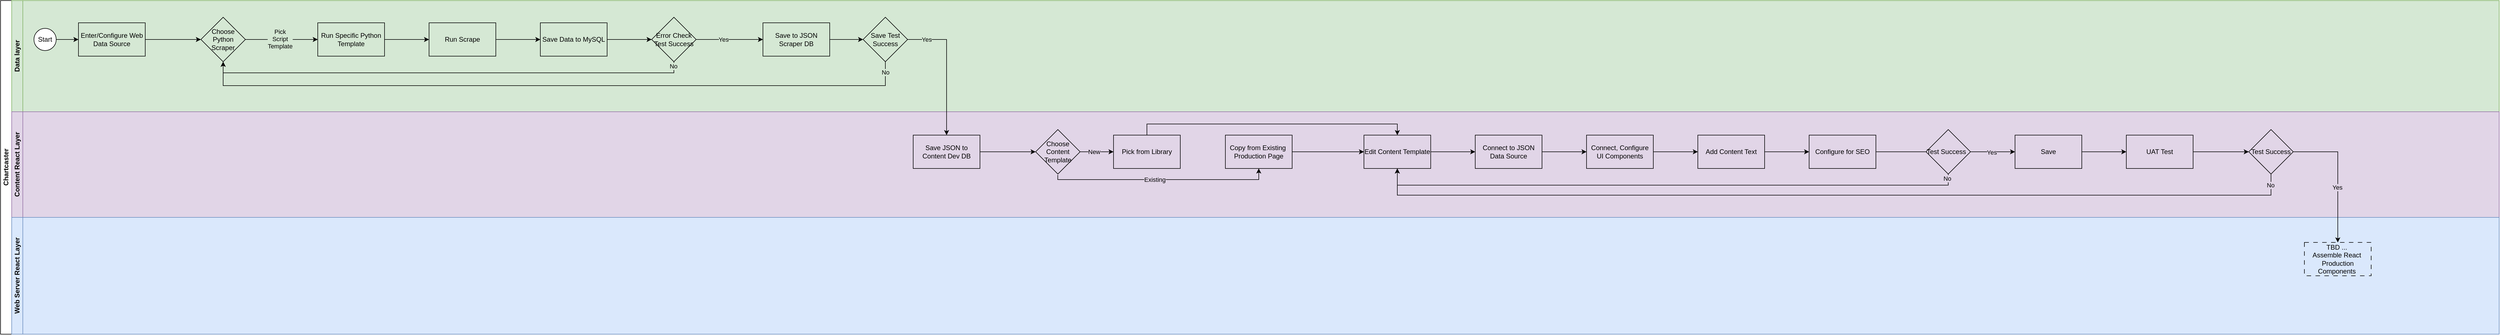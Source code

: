 <mxfile version="26.0.9">
  <diagram id="prtHgNgQTEPvFCAcTncT" name="Page-1">
    <mxGraphModel dx="2074" dy="1098" grid="1" gridSize="10" guides="1" tooltips="1" connect="1" arrows="1" fold="1" page="1" pageScale="1" pageWidth="827" pageHeight="1169" math="0" shadow="0">
      <root>
        <mxCell id="0" />
        <mxCell id="1" parent="0" />
        <mxCell id="oOW6s0dnsx2gBzozzX6u-67" value="Chartcaster" style="swimlane;html=1;childLayout=stackLayout;resizeParent=1;resizeParentMax=0;horizontal=0;startSize=20;horizontalStack=0;" parent="1" vertex="1">
          <mxGeometry y="20" width="4490" height="600" as="geometry" />
        </mxCell>
        <mxCell id="oOW6s0dnsx2gBzozzX6u-72" value="Data layer" style="swimlane;html=1;startSize=20;horizontal=0;fillColor=#d5e8d4;strokeColor=#82b366;labelBackgroundColor=none;swimlaneFillColor=#D5E8D4;" parent="oOW6s0dnsx2gBzozzX6u-67" vertex="1">
          <mxGeometry x="20" width="4470" height="200" as="geometry" />
        </mxCell>
        <mxCell id="oOW6s0dnsx2gBzozzX6u-73" value="" style="edgeStyle=orthogonalEdgeStyle;rounded=0;orthogonalLoop=1;jettySize=auto;html=1;flowAnimation=0;" parent="oOW6s0dnsx2gBzozzX6u-72" source="oOW6s0dnsx2gBzozzX6u-74" target="oOW6s0dnsx2gBzozzX6u-76" edge="1">
          <mxGeometry relative="1" as="geometry" />
        </mxCell>
        <mxCell id="oOW6s0dnsx2gBzozzX6u-74" value="Start" style="ellipse;whiteSpace=wrap;html=1;" parent="oOW6s0dnsx2gBzozzX6u-72" vertex="1">
          <mxGeometry x="40" y="50" width="40" height="40" as="geometry" />
        </mxCell>
        <mxCell id="oOW6s0dnsx2gBzozzX6u-75" value="" style="edgeStyle=orthogonalEdgeStyle;rounded=0;orthogonalLoop=1;jettySize=auto;html=1;flowAnimation=0;" parent="oOW6s0dnsx2gBzozzX6u-72" source="oOW6s0dnsx2gBzozzX6u-76" target="oOW6s0dnsx2gBzozzX6u-79" edge="1">
          <mxGeometry relative="1" as="geometry" />
        </mxCell>
        <mxCell id="oOW6s0dnsx2gBzozzX6u-76" value="&lt;div&gt;Enter/Configure Web&lt;/div&gt;Data Source" style="whiteSpace=wrap;html=1;labelBackgroundColor=none;fillColor=#D5E8D4;" parent="oOW6s0dnsx2gBzozzX6u-72" vertex="1">
          <mxGeometry x="120" y="40" width="120" height="60" as="geometry" />
        </mxCell>
        <mxCell id="oOW6s0dnsx2gBzozzX6u-77" value="" style="edgeStyle=orthogonalEdgeStyle;rounded=0;orthogonalLoop=1;jettySize=auto;html=1;flowAnimation=0;labelBackgroundColor=#D5E8D4;" parent="oOW6s0dnsx2gBzozzX6u-72" source="oOW6s0dnsx2gBzozzX6u-79" target="oOW6s0dnsx2gBzozzX6u-81" edge="1">
          <mxGeometry relative="1" as="geometry" />
        </mxCell>
        <mxCell id="oOW6s0dnsx2gBzozzX6u-78" value="Pick&lt;div&gt;Script&lt;br&gt;Template&lt;/div&gt;" style="edgeLabel;html=1;align=center;verticalAlign=middle;resizable=0;points=[];labelBackgroundColor=#D5E8D4;" parent="oOW6s0dnsx2gBzozzX6u-77" vertex="1" connectable="0">
          <mxGeometry x="-0.056" y="1" relative="1" as="geometry">
            <mxPoint as="offset" />
          </mxGeometry>
        </mxCell>
        <mxCell id="oOW6s0dnsx2gBzozzX6u-79" value="Choose Python Scraper" style="rhombus;whiteSpace=wrap;html=1;labelBackgroundColor=none;fillColor=#D5E8D4;" parent="oOW6s0dnsx2gBzozzX6u-72" vertex="1">
          <mxGeometry x="340" y="30" width="80" height="80" as="geometry" />
        </mxCell>
        <mxCell id="oOW6s0dnsx2gBzozzX6u-80" value="" style="edgeStyle=orthogonalEdgeStyle;rounded=0;orthogonalLoop=1;jettySize=auto;html=1;flowAnimation=0;" parent="oOW6s0dnsx2gBzozzX6u-72" source="oOW6s0dnsx2gBzozzX6u-81" target="oOW6s0dnsx2gBzozzX6u-83" edge="1">
          <mxGeometry relative="1" as="geometry" />
        </mxCell>
        <mxCell id="oOW6s0dnsx2gBzozzX6u-81" value="&lt;span style=&quot;color: rgb(0, 0, 0); font-family: Helvetica; font-size: 12px; font-style: normal; font-variant-ligatures: normal; font-variant-caps: normal; font-weight: 400; letter-spacing: normal; orphans: 2; text-align: center; text-indent: 0px; text-transform: none; widows: 2; word-spacing: 0px; -webkit-text-stroke-width: 0px; white-space: normal; text-decoration-thickness: initial; text-decoration-style: initial; text-decoration-color: initial; float: none; display: inline !important;&quot;&gt;Run Specific Python Template&lt;/span&gt;" style="whiteSpace=wrap;html=1;labelBackgroundColor=none;fillColor=#D5E8D4;" parent="oOW6s0dnsx2gBzozzX6u-72" vertex="1">
          <mxGeometry x="550" y="40" width="120" height="60" as="geometry" />
        </mxCell>
        <mxCell id="oOW6s0dnsx2gBzozzX6u-82" value="" style="edgeStyle=orthogonalEdgeStyle;rounded=0;orthogonalLoop=1;jettySize=auto;html=1;flowAnimation=0;" parent="oOW6s0dnsx2gBzozzX6u-72" source="oOW6s0dnsx2gBzozzX6u-83" target="oOW6s0dnsx2gBzozzX6u-84" edge="1">
          <mxGeometry relative="1" as="geometry" />
        </mxCell>
        <mxCell id="oOW6s0dnsx2gBzozzX6u-83" value="Run Scrape" style="whiteSpace=wrap;html=1;labelBackgroundColor=none;fillColor=#D5E8D4;" parent="oOW6s0dnsx2gBzozzX6u-72" vertex="1">
          <mxGeometry x="750" y="40" width="120" height="60" as="geometry" />
        </mxCell>
        <mxCell id="oOW6s0dnsx2gBzozzX6u-84" value="&lt;span style=&quot;color: rgb(0, 0, 0); font-family: Helvetica; font-size: 12px; font-style: normal; font-variant-ligatures: normal; font-variant-caps: normal; font-weight: 400; letter-spacing: normal; orphans: 2; text-align: center; text-indent: 0px; text-transform: none; widows: 2; word-spacing: 0px; -webkit-text-stroke-width: 0px; white-space: normal; text-decoration-thickness: initial; text-decoration-style: initial; text-decoration-color: initial; float: none; display: inline !important;&quot;&gt;Save Data to MySQL&lt;/span&gt;" style="whiteSpace=wrap;html=1;labelBackgroundColor=none;fillColor=#D5E8D4;" parent="oOW6s0dnsx2gBzozzX6u-72" vertex="1">
          <mxGeometry x="950" y="40" width="120" height="60" as="geometry" />
        </mxCell>
        <mxCell id="oOW6s0dnsx2gBzozzX6u-85" value="" style="edgeStyle=orthogonalEdgeStyle;rounded=0;orthogonalLoop=1;jettySize=auto;html=1;exitX=1;exitY=0.5;exitDx=0;exitDy=0;flowAnimation=0;" parent="oOW6s0dnsx2gBzozzX6u-72" source="oOW6s0dnsx2gBzozzX6u-84" target="oOW6s0dnsx2gBzozzX6u-90" edge="1">
          <mxGeometry relative="1" as="geometry">
            <mxPoint x="1270" y="70" as="sourcePoint" />
          </mxGeometry>
        </mxCell>
        <mxCell id="oOW6s0dnsx2gBzozzX6u-86" value="" style="edgeStyle=orthogonalEdgeStyle;rounded=0;orthogonalLoop=1;jettySize=auto;html=1;flowAnimation=0;" parent="oOW6s0dnsx2gBzozzX6u-72" source="oOW6s0dnsx2gBzozzX6u-90" target="oOW6s0dnsx2gBzozzX6u-92" edge="1">
          <mxGeometry relative="1" as="geometry" />
        </mxCell>
        <mxCell id="oOW6s0dnsx2gBzozzX6u-87" value="Yes" style="edgeLabel;html=1;align=center;verticalAlign=middle;resizable=0;points=[];labelBackgroundColor=#D5E8D4;" parent="oOW6s0dnsx2gBzozzX6u-86" vertex="1" connectable="0">
          <mxGeometry x="-0.194" relative="1" as="geometry">
            <mxPoint as="offset" />
          </mxGeometry>
        </mxCell>
        <mxCell id="oOW6s0dnsx2gBzozzX6u-88" style="edgeStyle=orthogonalEdgeStyle;rounded=0;orthogonalLoop=1;jettySize=auto;html=1;entryX=0.5;entryY=1;entryDx=0;entryDy=0;flowAnimation=0;exitX=0.5;exitY=1;exitDx=0;exitDy=0;" parent="oOW6s0dnsx2gBzozzX6u-72" source="oOW6s0dnsx2gBzozzX6u-90" target="oOW6s0dnsx2gBzozzX6u-79" edge="1">
          <mxGeometry relative="1" as="geometry">
            <Array as="points">
              <mxPoint x="1190" y="130" />
              <mxPoint x="380" y="130" />
            </Array>
          </mxGeometry>
        </mxCell>
        <mxCell id="oOW6s0dnsx2gBzozzX6u-89" value="No" style="edgeLabel;html=1;align=center;verticalAlign=middle;resizable=0;points=[];labelBackgroundColor=#D5E8D4;" parent="oOW6s0dnsx2gBzozzX6u-88" vertex="1" connectable="0">
          <mxGeometry x="-0.982" y="-1" relative="1" as="geometry">
            <mxPoint as="offset" />
          </mxGeometry>
        </mxCell>
        <mxCell id="oOW6s0dnsx2gBzozzX6u-90" value="&lt;span style=&quot;color: rgb(0, 0, 0); font-family: Helvetica; font-size: 12px; font-style: normal; font-variant-ligatures: normal; font-variant-caps: normal; font-weight: 400; letter-spacing: normal; orphans: 2; text-align: center; text-indent: 0px; text-transform: none; widows: 2; word-spacing: 0px; -webkit-text-stroke-width: 0px; white-space: normal; text-decoration-thickness: initial; text-decoration-style: initial; text-decoration-color: initial; float: none; display: inline !important;&quot;&gt;Error Check Test Success&lt;/span&gt;" style="rhombus;whiteSpace=wrap;html=1;labelBackgroundColor=none;fillColor=#D5E8D4;" parent="oOW6s0dnsx2gBzozzX6u-72" vertex="1">
          <mxGeometry x="1150" y="30" width="80" height="80" as="geometry" />
        </mxCell>
        <mxCell id="oOW6s0dnsx2gBzozzX6u-91" value="" style="edgeStyle=orthogonalEdgeStyle;rounded=0;orthogonalLoop=1;jettySize=auto;html=1;flowAnimation=0;" parent="oOW6s0dnsx2gBzozzX6u-72" source="oOW6s0dnsx2gBzozzX6u-92" target="oOW6s0dnsx2gBzozzX6u-95" edge="1">
          <mxGeometry relative="1" as="geometry" />
        </mxCell>
        <mxCell id="oOW6s0dnsx2gBzozzX6u-92" value="Save to JSON Scraper DB" style="whiteSpace=wrap;html=1;labelBackgroundColor=none;fillColor=#D5E8D4;" parent="oOW6s0dnsx2gBzozzX6u-72" vertex="1">
          <mxGeometry x="1350" y="40" width="120" height="60" as="geometry" />
        </mxCell>
        <mxCell id="oOW6s0dnsx2gBzozzX6u-93" style="edgeStyle=orthogonalEdgeStyle;rounded=0;orthogonalLoop=1;jettySize=auto;html=1;entryX=0.5;entryY=1;entryDx=0;entryDy=0;flowAnimation=0;exitX=0.5;exitY=1;exitDx=0;exitDy=0;" parent="oOW6s0dnsx2gBzozzX6u-72" source="oOW6s0dnsx2gBzozzX6u-95" target="oOW6s0dnsx2gBzozzX6u-79" edge="1">
          <mxGeometry relative="1" as="geometry">
            <Array as="points">
              <mxPoint x="1570" y="153" />
              <mxPoint x="380" y="153" />
            </Array>
          </mxGeometry>
        </mxCell>
        <mxCell id="oOW6s0dnsx2gBzozzX6u-140" value="No" style="edgeLabel;html=1;align=center;verticalAlign=middle;resizable=0;points=[];labelBackgroundColor=#D5E8D4;" parent="oOW6s0dnsx2gBzozzX6u-93" vertex="1" connectable="0">
          <mxGeometry x="-0.97" relative="1" as="geometry">
            <mxPoint as="offset" />
          </mxGeometry>
        </mxCell>
        <mxCell id="oOW6s0dnsx2gBzozzX6u-95" value="Save Test Success" style="rhombus;whiteSpace=wrap;html=1;labelBackgroundColor=none;fillColor=#D5E8D4;" parent="oOW6s0dnsx2gBzozzX6u-72" vertex="1">
          <mxGeometry x="1530" y="30" width="80" height="80" as="geometry" />
        </mxCell>
        <mxCell id="oOW6s0dnsx2gBzozzX6u-96" value="Content React Layer" style="swimlane;html=1;startSize=20;horizontal=0;fillColor=#e1d5e7;strokeColor=#9673a6;swimlaneFillColor=#E1D5E7;" parent="oOW6s0dnsx2gBzozzX6u-67" vertex="1">
          <mxGeometry x="20" y="200" width="4470" height="190" as="geometry" />
        </mxCell>
        <mxCell id="oOW6s0dnsx2gBzozzX6u-97" value="" style="edgeStyle=orthogonalEdgeStyle;rounded=0;orthogonalLoop=1;jettySize=auto;html=1;endArrow=classic;endFill=1;" parent="oOW6s0dnsx2gBzozzX6u-96" edge="1">
          <mxGeometry relative="1" as="geometry">
            <mxPoint x="200" y="60" as="sourcePoint" />
          </mxGeometry>
        </mxCell>
        <mxCell id="oOW6s0dnsx2gBzozzX6u-135" value="" style="edgeStyle=orthogonalEdgeStyle;rounded=0;orthogonalLoop=1;jettySize=auto;html=1;" parent="oOW6s0dnsx2gBzozzX6u-96" source="oOW6s0dnsx2gBzozzX6u-99" target="oOW6s0dnsx2gBzozzX6u-134" edge="1">
          <mxGeometry relative="1" as="geometry" />
        </mxCell>
        <mxCell id="oOW6s0dnsx2gBzozzX6u-99" value="Save JSON to Content Dev DB" style="whiteSpace=wrap;html=1;fillColor=#E1D5E7;" parent="oOW6s0dnsx2gBzozzX6u-96" vertex="1">
          <mxGeometry x="1620" y="42" width="120" height="60" as="geometry" />
        </mxCell>
        <mxCell id="oOW6s0dnsx2gBzozzX6u-100" style="edgeStyle=orthogonalEdgeStyle;rounded=0;orthogonalLoop=1;jettySize=auto;html=1;entryX=0;entryY=0.5;entryDx=0;entryDy=0;flowAnimation=0;exitX=0.946;exitY=0.5;exitDx=0;exitDy=0;exitPerimeter=0;" parent="oOW6s0dnsx2gBzozzX6u-96" source="oOW6s0dnsx2gBzozzX6u-134" target="oOW6s0dnsx2gBzozzX6u-117" edge="1">
          <mxGeometry relative="1" as="geometry">
            <mxPoint x="1920.0" y="72" as="sourcePoint" />
          </mxGeometry>
        </mxCell>
        <mxCell id="oOW6s0dnsx2gBzozzX6u-101" value="New" style="edgeLabel;html=1;align=center;verticalAlign=middle;resizable=0;points=[];labelBackgroundColor=#E1D5E7;" parent="oOW6s0dnsx2gBzozzX6u-100" vertex="1" connectable="0">
          <mxGeometry x="-0.093" relative="1" as="geometry">
            <mxPoint as="offset" />
          </mxGeometry>
        </mxCell>
        <mxCell id="oOW6s0dnsx2gBzozzX6u-102" style="edgeStyle=orthogonalEdgeStyle;rounded=0;orthogonalLoop=1;jettySize=auto;html=1;entryX=0.5;entryY=1;entryDx=0;entryDy=0;flowAnimation=0;exitX=0.498;exitY=1.021;exitDx=0;exitDy=0;exitPerimeter=0;" parent="oOW6s0dnsx2gBzozzX6u-96" source="oOW6s0dnsx2gBzozzX6u-134" target="oOW6s0dnsx2gBzozzX6u-119" edge="1">
          <mxGeometry relative="1" as="geometry">
            <Array as="points">
              <mxPoint x="1880" y="122" />
              <mxPoint x="2241" y="122" />
            </Array>
            <mxPoint x="1880.0" y="112" as="sourcePoint" />
          </mxGeometry>
        </mxCell>
        <mxCell id="oOW6s0dnsx2gBzozzX6u-103" value="Existing" style="edgeLabel;html=1;align=center;verticalAlign=middle;resizable=0;points=[];labelBackgroundColor=#E1D5E7;" parent="oOW6s0dnsx2gBzozzX6u-102" vertex="1" connectable="0">
          <mxGeometry x="-0.063" relative="1" as="geometry">
            <mxPoint as="offset" />
          </mxGeometry>
        </mxCell>
        <mxCell id="oOW6s0dnsx2gBzozzX6u-105" value="" style="edgeStyle=orthogonalEdgeStyle;rounded=0;orthogonalLoop=1;jettySize=auto;html=1;flowAnimation=0;" parent="oOW6s0dnsx2gBzozzX6u-96" source="oOW6s0dnsx2gBzozzX6u-106" target="oOW6s0dnsx2gBzozzX6u-107" edge="1">
          <mxGeometry relative="1" as="geometry" />
        </mxCell>
        <mxCell id="oOW6s0dnsx2gBzozzX6u-106" value="Connect to JSON Data Source" style="whiteSpace=wrap;html=1;fillColor=#E1D5E7;" parent="oOW6s0dnsx2gBzozzX6u-96" vertex="1">
          <mxGeometry x="2630" y="42" width="120" height="60" as="geometry" />
        </mxCell>
        <mxCell id="oOW6s0dnsx2gBzozzX6u-107" value="&lt;span style=&quot;color: rgb(0, 0, 0); font-family: Helvetica; font-size: 12px; font-style: normal; font-variant-ligatures: normal; font-variant-caps: normal; font-weight: 400; letter-spacing: normal; orphans: 2; text-align: center; text-indent: 0px; text-transform: none; widows: 2; word-spacing: 0px; -webkit-text-stroke-width: 0px; white-space: normal; text-decoration-thickness: initial; text-decoration-style: initial; text-decoration-color: initial; float: none; display: inline !important;&quot;&gt;Connect, Configure UI Components&lt;/span&gt;" style="whiteSpace=wrap;html=1;fillColor=#E1D5E7;labelBackgroundColor=none;" parent="oOW6s0dnsx2gBzozzX6u-96" vertex="1">
          <mxGeometry x="2830" y="42" width="120" height="60" as="geometry" />
        </mxCell>
        <mxCell id="oOW6s0dnsx2gBzozzX6u-108" value="" style="edgeStyle=orthogonalEdgeStyle;rounded=0;orthogonalLoop=1;jettySize=auto;html=1;flowAnimation=0;" parent="oOW6s0dnsx2gBzozzX6u-96" source="oOW6s0dnsx2gBzozzX6u-109" target="oOW6s0dnsx2gBzozzX6u-112" edge="1">
          <mxGeometry relative="1" as="geometry" />
        </mxCell>
        <mxCell id="oOW6s0dnsx2gBzozzX6u-109" value="Add Content Text" style="whiteSpace=wrap;html=1;fillColor=#E1D5E7;" parent="oOW6s0dnsx2gBzozzX6u-96" vertex="1">
          <mxGeometry x="3030" y="42" width="120" height="60" as="geometry" />
        </mxCell>
        <mxCell id="oOW6s0dnsx2gBzozzX6u-110" value="" style="edgeStyle=orthogonalEdgeStyle;rounded=0;orthogonalLoop=1;jettySize=auto;html=1;flowAnimation=0;" parent="oOW6s0dnsx2gBzozzX6u-96" source="oOW6s0dnsx2gBzozzX6u-112" target="oOW6s0dnsx2gBzozzX6u-121" edge="1">
          <mxGeometry relative="1" as="geometry" />
        </mxCell>
        <mxCell id="oOW6s0dnsx2gBzozzX6u-111" value="Yes" style="edgeLabel;html=1;align=center;verticalAlign=middle;resizable=0;points=[];labelBackgroundColor=#E1D5E7;" parent="oOW6s0dnsx2gBzozzX6u-110" vertex="1" connectable="0">
          <mxGeometry x="0.658" y="-1" relative="1" as="geometry">
            <mxPoint as="offset" />
          </mxGeometry>
        </mxCell>
        <mxCell id="oOW6s0dnsx2gBzozzX6u-112" value="Configure for SEO" style="whiteSpace=wrap;html=1;fillColor=#E1D5E7;" parent="oOW6s0dnsx2gBzozzX6u-96" vertex="1">
          <mxGeometry x="3230" y="42" width="120" height="60" as="geometry" />
        </mxCell>
        <mxCell id="oOW6s0dnsx2gBzozzX6u-113" value="" style="edgeStyle=orthogonalEdgeStyle;rounded=0;orthogonalLoop=1;jettySize=auto;html=1;flowAnimation=0;" parent="oOW6s0dnsx2gBzozzX6u-96" source="oOW6s0dnsx2gBzozzX6u-107" target="oOW6s0dnsx2gBzozzX6u-109" edge="1">
          <mxGeometry relative="1" as="geometry" />
        </mxCell>
        <mxCell id="oOW6s0dnsx2gBzozzX6u-114" style="edgeStyle=orthogonalEdgeStyle;rounded=0;orthogonalLoop=1;jettySize=auto;html=1;entryX=0;entryY=0.5;entryDx=0;entryDy=0;flowAnimation=0;" parent="oOW6s0dnsx2gBzozzX6u-96" source="oOW6s0dnsx2gBzozzX6u-115" target="oOW6s0dnsx2gBzozzX6u-106" edge="1">
          <mxGeometry relative="1" as="geometry" />
        </mxCell>
        <mxCell id="oOW6s0dnsx2gBzozzX6u-115" value="Edit Content Template" style="whiteSpace=wrap;html=1;fillColor=#E1D5E7;" parent="oOW6s0dnsx2gBzozzX6u-96" vertex="1">
          <mxGeometry x="2430" y="42" width="120" height="60" as="geometry" />
        </mxCell>
        <mxCell id="oOW6s0dnsx2gBzozzX6u-116" style="edgeStyle=orthogonalEdgeStyle;rounded=0;orthogonalLoop=1;jettySize=auto;html=1;entryX=0.5;entryY=0;entryDx=0;entryDy=0;flowAnimation=0;" parent="oOW6s0dnsx2gBzozzX6u-96" source="oOW6s0dnsx2gBzozzX6u-117" target="oOW6s0dnsx2gBzozzX6u-115" edge="1">
          <mxGeometry relative="1" as="geometry">
            <Array as="points">
              <mxPoint x="2040" y="22" />
              <mxPoint x="2490" y="22" />
            </Array>
          </mxGeometry>
        </mxCell>
        <mxCell id="oOW6s0dnsx2gBzozzX6u-117" value="Pick from Library" style="whiteSpace=wrap;html=1;fillColor=#E1D5E7;" parent="oOW6s0dnsx2gBzozzX6u-96" vertex="1">
          <mxGeometry x="1980" y="42" width="120" height="60" as="geometry" />
        </mxCell>
        <mxCell id="oOW6s0dnsx2gBzozzX6u-118" style="edgeStyle=orthogonalEdgeStyle;rounded=0;orthogonalLoop=1;jettySize=auto;html=1;entryX=0;entryY=0.5;entryDx=0;entryDy=0;flowAnimation=0;" parent="oOW6s0dnsx2gBzozzX6u-96" source="oOW6s0dnsx2gBzozzX6u-119" target="oOW6s0dnsx2gBzozzX6u-115" edge="1">
          <mxGeometry relative="1" as="geometry" />
        </mxCell>
        <mxCell id="oOW6s0dnsx2gBzozzX6u-119" value="Copy from Existing&amp;nbsp; Production Page" style="whiteSpace=wrap;html=1;fillColor=#E1D5E7;" parent="oOW6s0dnsx2gBzozzX6u-96" vertex="1">
          <mxGeometry x="2181" y="42" width="120" height="60" as="geometry" />
        </mxCell>
        <mxCell id="oOW6s0dnsx2gBzozzX6u-120" value="" style="edgeStyle=orthogonalEdgeStyle;rounded=0;orthogonalLoop=1;jettySize=auto;html=1;flowAnimation=0;" parent="oOW6s0dnsx2gBzozzX6u-96" source="oOW6s0dnsx2gBzozzX6u-121" target="oOW6s0dnsx2gBzozzX6u-122" edge="1">
          <mxGeometry relative="1" as="geometry" />
        </mxCell>
        <mxCell id="oOW6s0dnsx2gBzozzX6u-121" value="&lt;span style=&quot;color: rgb(0, 0, 0); font-family: Helvetica; font-size: 12px; font-style: normal; font-variant-ligatures: normal; font-variant-caps: normal; font-weight: 400; letter-spacing: normal; orphans: 2; text-align: center; text-indent: 0px; text-transform: none; widows: 2; word-spacing: 0px; -webkit-text-stroke-width: 0px; white-space: normal; text-decoration-thickness: initial; text-decoration-style: initial; text-decoration-color: initial; float: none; display: inline !important;&quot;&gt;Save&lt;/span&gt;" style="whiteSpace=wrap;html=1;fillColor=#E1D5E7;labelBackgroundColor=none;" parent="oOW6s0dnsx2gBzozzX6u-96" vertex="1">
          <mxGeometry x="3600" y="42" width="120" height="60" as="geometry" />
        </mxCell>
        <mxCell id="oOW6s0dnsx2gBzozzX6u-122" value="UAT Test" style="whiteSpace=wrap;html=1;fillColor=#E1D5E7;" parent="oOW6s0dnsx2gBzozzX6u-96" vertex="1">
          <mxGeometry x="3800" y="42" width="120" height="60" as="geometry" />
        </mxCell>
        <mxCell id="oOW6s0dnsx2gBzozzX6u-123" style="edgeStyle=orthogonalEdgeStyle;rounded=0;orthogonalLoop=1;jettySize=auto;html=1;entryX=0.5;entryY=1;entryDx=0;entryDy=0;flowAnimation=0;" parent="oOW6s0dnsx2gBzozzX6u-96" source="oOW6s0dnsx2gBzozzX6u-125" target="oOW6s0dnsx2gBzozzX6u-115" edge="1">
          <mxGeometry relative="1" as="geometry">
            <Array as="points">
              <mxPoint x="3480" y="132" />
              <mxPoint x="2490" y="132" />
            </Array>
          </mxGeometry>
        </mxCell>
        <mxCell id="oOW6s0dnsx2gBzozzX6u-124" value="No" style="edgeLabel;html=1;align=center;verticalAlign=middle;resizable=0;points=[];labelBackgroundColor=#E1D5E7;" parent="oOW6s0dnsx2gBzozzX6u-123" vertex="1" connectable="0">
          <mxGeometry x="-0.985" y="-2" relative="1" as="geometry">
            <mxPoint as="offset" />
          </mxGeometry>
        </mxCell>
        <mxCell id="oOW6s0dnsx2gBzozzX6u-125" value="Test Success&amp;nbsp;&amp;nbsp;" style="rhombus;whiteSpace=wrap;html=1;fillColor=#E1D5E7;" parent="oOW6s0dnsx2gBzozzX6u-96" vertex="1">
          <mxGeometry x="3440" y="32" width="80" height="80" as="geometry" />
        </mxCell>
        <mxCell id="oOW6s0dnsx2gBzozzX6u-126" style="edgeStyle=orthogonalEdgeStyle;rounded=0;orthogonalLoop=1;jettySize=auto;html=1;entryX=0.5;entryY=1;entryDx=0;entryDy=0;flowAnimation=0;labelBackgroundColor=#E1D5E7;" parent="oOW6s0dnsx2gBzozzX6u-96" source="oOW6s0dnsx2gBzozzX6u-128" target="oOW6s0dnsx2gBzozzX6u-115" edge="1">
          <mxGeometry relative="1" as="geometry">
            <Array as="points">
              <mxPoint x="4060" y="150" />
              <mxPoint x="2490" y="150" />
            </Array>
          </mxGeometry>
        </mxCell>
        <mxCell id="oOW6s0dnsx2gBzozzX6u-127" value="No" style="edgeLabel;html=1;align=center;verticalAlign=middle;resizable=0;points=[];labelBackgroundColor=#E1D5E7;" parent="oOW6s0dnsx2gBzozzX6u-126" vertex="1" connectable="0">
          <mxGeometry x="-0.976" y="-1" relative="1" as="geometry">
            <mxPoint as="offset" />
          </mxGeometry>
        </mxCell>
        <mxCell id="oOW6s0dnsx2gBzozzX6u-128" value="Test Success" style="rhombus;whiteSpace=wrap;html=1;fillColor=#E1D5E7;" parent="oOW6s0dnsx2gBzozzX6u-96" vertex="1">
          <mxGeometry x="4020" y="32" width="80" height="80" as="geometry" />
        </mxCell>
        <mxCell id="oOW6s0dnsx2gBzozzX6u-129" value="" style="edgeStyle=orthogonalEdgeStyle;rounded=0;orthogonalLoop=1;jettySize=auto;html=1;flowAnimation=0;" parent="oOW6s0dnsx2gBzozzX6u-96" source="oOW6s0dnsx2gBzozzX6u-122" target="oOW6s0dnsx2gBzozzX6u-128" edge="1">
          <mxGeometry relative="1" as="geometry" />
        </mxCell>
        <mxCell id="oOW6s0dnsx2gBzozzX6u-134" value="Choose Content Template" style="rhombus;whiteSpace=wrap;html=1;fillColor=#E1D5E7;" parent="oOW6s0dnsx2gBzozzX6u-96" vertex="1">
          <mxGeometry x="1840" y="32" width="80" height="80" as="geometry" />
        </mxCell>
        <mxCell id="oOW6s0dnsx2gBzozzX6u-130" value="Web Server React Layer" style="swimlane;html=1;startSize=20;horizontal=0;fillColor=#dae8fc;strokeColor=#6c8ebf;swimlaneFillColor=#DAE8FC;" parent="oOW6s0dnsx2gBzozzX6u-67" vertex="1">
          <mxGeometry x="20" y="390" width="4470" height="210" as="geometry" />
        </mxCell>
        <mxCell id="oOW6s0dnsx2gBzozzX6u-131" value="TBD ...&amp;nbsp;&lt;div&gt;Assemble React&amp;nbsp; Production Components&amp;nbsp;&lt;/div&gt;" style="whiteSpace=wrap;html=1;dashed=1;dashPattern=8 8;fillColor=#DAE8FC;" parent="oOW6s0dnsx2gBzozzX6u-130" vertex="1">
          <mxGeometry x="4120" y="45" width="120" height="60" as="geometry" />
        </mxCell>
        <mxCell id="oOW6s0dnsx2gBzozzX6u-133" style="edgeStyle=orthogonalEdgeStyle;rounded=0;orthogonalLoop=1;jettySize=auto;html=1;entryX=0.5;entryY=0;entryDx=0;entryDy=0;" parent="oOW6s0dnsx2gBzozzX6u-67" source="oOW6s0dnsx2gBzozzX6u-128" target="oOW6s0dnsx2gBzozzX6u-131" edge="1">
          <mxGeometry relative="1" as="geometry" />
        </mxCell>
        <mxCell id="Yb7UXXBQr-4DlhEfU_HZ-1" value="Yes" style="edgeLabel;html=1;align=center;verticalAlign=middle;resizable=0;points=[];labelBackgroundColor=#E1D5E7;" vertex="1" connectable="0" parent="oOW6s0dnsx2gBzozzX6u-133">
          <mxGeometry x="0.182" y="-1" relative="1" as="geometry">
            <mxPoint as="offset" />
          </mxGeometry>
        </mxCell>
        <mxCell id="oOW6s0dnsx2gBzozzX6u-136" style="edgeStyle=orthogonalEdgeStyle;rounded=0;orthogonalLoop=1;jettySize=auto;html=1;" parent="oOW6s0dnsx2gBzozzX6u-67" source="oOW6s0dnsx2gBzozzX6u-95" target="oOW6s0dnsx2gBzozzX6u-99" edge="1">
          <mxGeometry relative="1" as="geometry" />
        </mxCell>
        <mxCell id="oOW6s0dnsx2gBzozzX6u-139" value="Yes" style="edgeLabel;html=1;align=center;verticalAlign=middle;resizable=0;points=[];labelBackgroundColor=#D5E8D4;" parent="oOW6s0dnsx2gBzozzX6u-136" vertex="1" connectable="0">
          <mxGeometry x="-0.724" relative="1" as="geometry">
            <mxPoint as="offset" />
          </mxGeometry>
        </mxCell>
      </root>
    </mxGraphModel>
  </diagram>
</mxfile>
